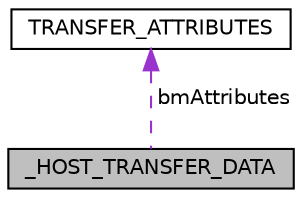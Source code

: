 digraph "_HOST_TRANSFER_DATA"
{
  edge [fontname="Helvetica",fontsize="10",labelfontname="Helvetica",labelfontsize="10"];
  node [fontname="Helvetica",fontsize="10",shape=record];
  Node1 [label="_HOST_TRANSFER_DATA",height=0.2,width=0.4,color="black", fillcolor="grey75", style="filled", fontcolor="black"];
  Node2 -> Node1 [dir="back",color="darkorchid3",fontsize="10",style="dashed",label=" bmAttributes" ];
  Node2 [label="TRANSFER_ATTRIBUTES",height=0.2,width=0.4,color="black", fillcolor="white", style="filled",URL="$union_t_r_a_n_s_f_e_r___a_t_t_r_i_b_u_t_e_s.html"];
}
